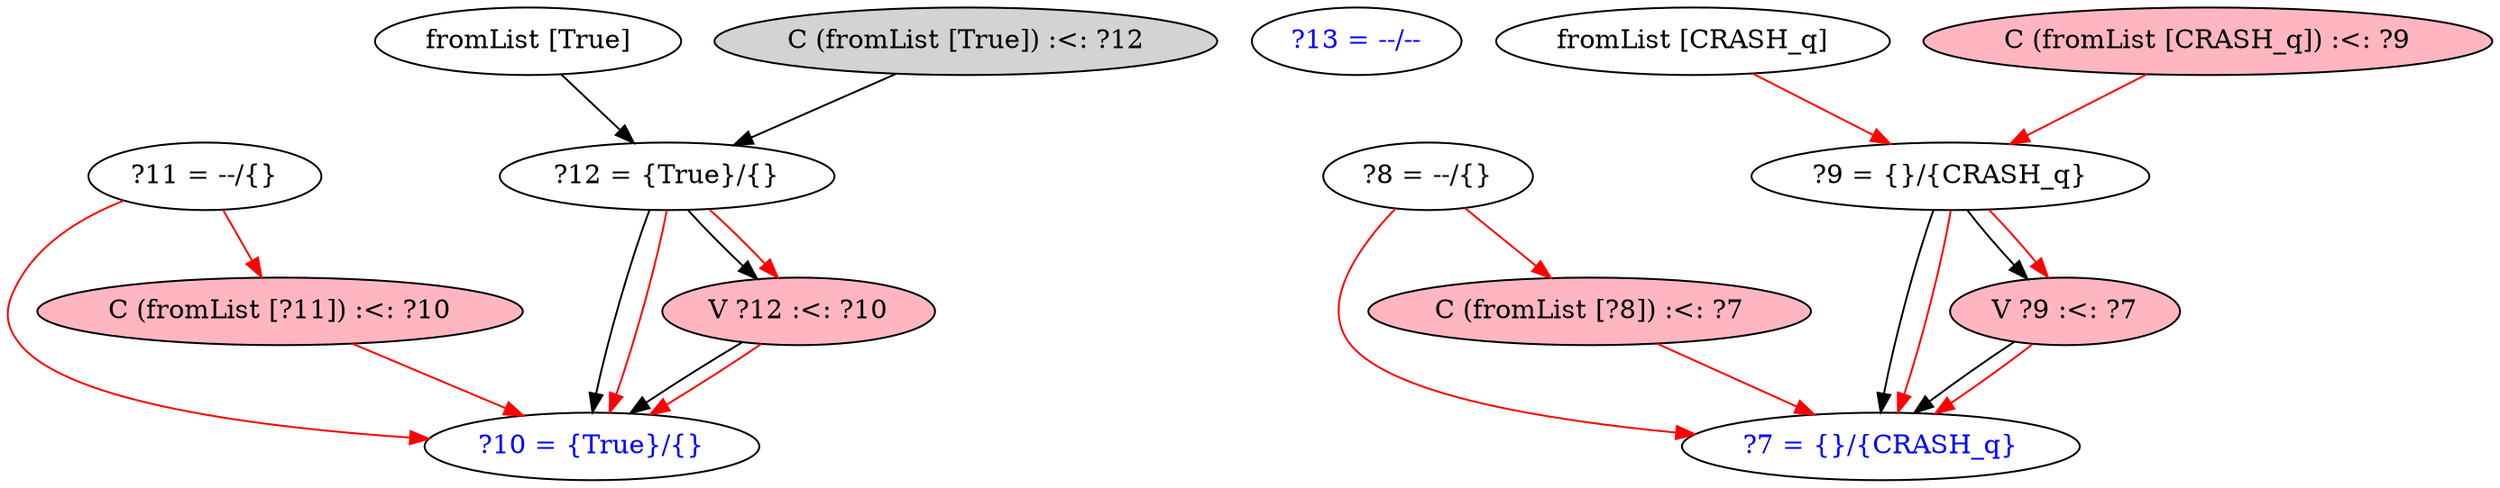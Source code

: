 digraph C {
 "?10 = {True}/{}" [fontcolor=blue];
 "?11 = --/{}" [fontcolor=black];
 "?12 = {True}/{}" [fontcolor=black];
 "?13 = --/--" [fontcolor=blue];
 "?7 = {}/{CRASH_q}" [fontcolor=blue];
 "?8 = --/{}" [fontcolor=black];
 "?9 = {}/{CRASH_q}" [fontcolor=black];
 "?12 = {True}/{}" -> "?10 = {True}/{}";
 "?9 = {}/{CRASH_q}" -> "?7 = {}/{CRASH_q}";
 "fromList [True]" -> "?12 = {True}/{}";
 "?12 = {True}/{}" -> "?10 = {True}/{}" [color=red];
 "?9 = {}/{CRASH_q}" -> "?7 = {}/{CRASH_q}" [color=red];
 "?11 = --/{}" -> "?10 = {True}/{}" [color=red];
 "?8 = --/{}" -> "?7 = {}/{CRASH_q}" [color=red];
 "fromList [CRASH_q]" -> "?9 = {}/{CRASH_q}" [color=red];
 "V ?12 :<: ?10" [style=filled];
 "V ?9 :<: ?7" [style=filled];
 "C (fromList [True]) :<: ?12" [style=filled];
 "V ?12 :<: ?10" [style=filled,fillcolor=lightpink];
 "V ?9 :<: ?7" [style=filled,fillcolor=lightpink];
 "C (fromList [?11]) :<: ?10" [style=filled,fillcolor=lightpink];
 "C (fromList [?8]) :<: ?7" [style=filled,fillcolor=lightpink];
 "C (fromList [CRASH_q]) :<: ?9" [style=filled,fillcolor=lightpink];
 "?12 = {True}/{}" -> "V ?12 :<: ?10";
 "?9 = {}/{CRASH_q}" -> "V ?9 :<: ?7";
 "?12 = {True}/{}" -> "V ?12 :<: ?10"[color=red];
 "?9 = {}/{CRASH_q}" -> "V ?9 :<: ?7"[color=red];
 "?11 = --/{}" -> "C (fromList [?11]) :<: ?10"[color=red];
 "?8 = --/{}" -> "C (fromList [?8]) :<: ?7"[color=red];
 "V ?12 :<: ?10" -> "?10 = {True}/{}";
 "V ?9 :<: ?7" -> "?7 = {}/{CRASH_q}";
 "C (fromList [True]) :<: ?12" -> "?12 = {True}/{}";
 "V ?12 :<: ?10" -> "?10 = {True}/{}"[color=red];
 "V ?9 :<: ?7" -> "?7 = {}/{CRASH_q}"[color=red];
 "C (fromList [?11]) :<: ?10" -> "?10 = {True}/{}"[color=red];
 "C (fromList [?8]) :<: ?7" -> "?7 = {}/{CRASH_q}"[color=red];
 "C (fromList [CRASH_q]) :<: ?9" -> "?9 = {}/{CRASH_q}"[color=red];
}